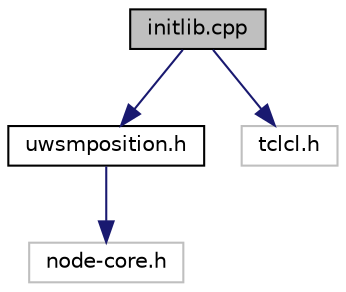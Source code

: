 digraph "initlib.cpp"
{
 // LATEX_PDF_SIZE
  edge [fontname="Helvetica",fontsize="10",labelfontname="Helvetica",labelfontsize="10"];
  node [fontname="Helvetica",fontsize="10",shape=record];
  Node1 [label="initlib.cpp",height=0.2,width=0.4,color="black", fillcolor="grey75", style="filled", fontcolor="black",tooltip="Provides the initialization of uwsmposition libraries."];
  Node1 -> Node2 [color="midnightblue",fontsize="10",style="solid",fontname="Helvetica"];
  Node2 [label="uwsmposition.h",height=0.2,width=0.4,color="black", fillcolor="white", style="filled",URL="$uwsmposition_8h.html",tooltip="Provides the definition of the class UWSMPosition."];
  Node2 -> Node3 [color="midnightblue",fontsize="10",style="solid",fontname="Helvetica"];
  Node3 [label="node-core.h",height=0.2,width=0.4,color="grey75", fillcolor="white", style="filled",tooltip=" "];
  Node1 -> Node4 [color="midnightblue",fontsize="10",style="solid",fontname="Helvetica"];
  Node4 [label="tclcl.h",height=0.2,width=0.4,color="grey75", fillcolor="white", style="filled",tooltip=" "];
}
